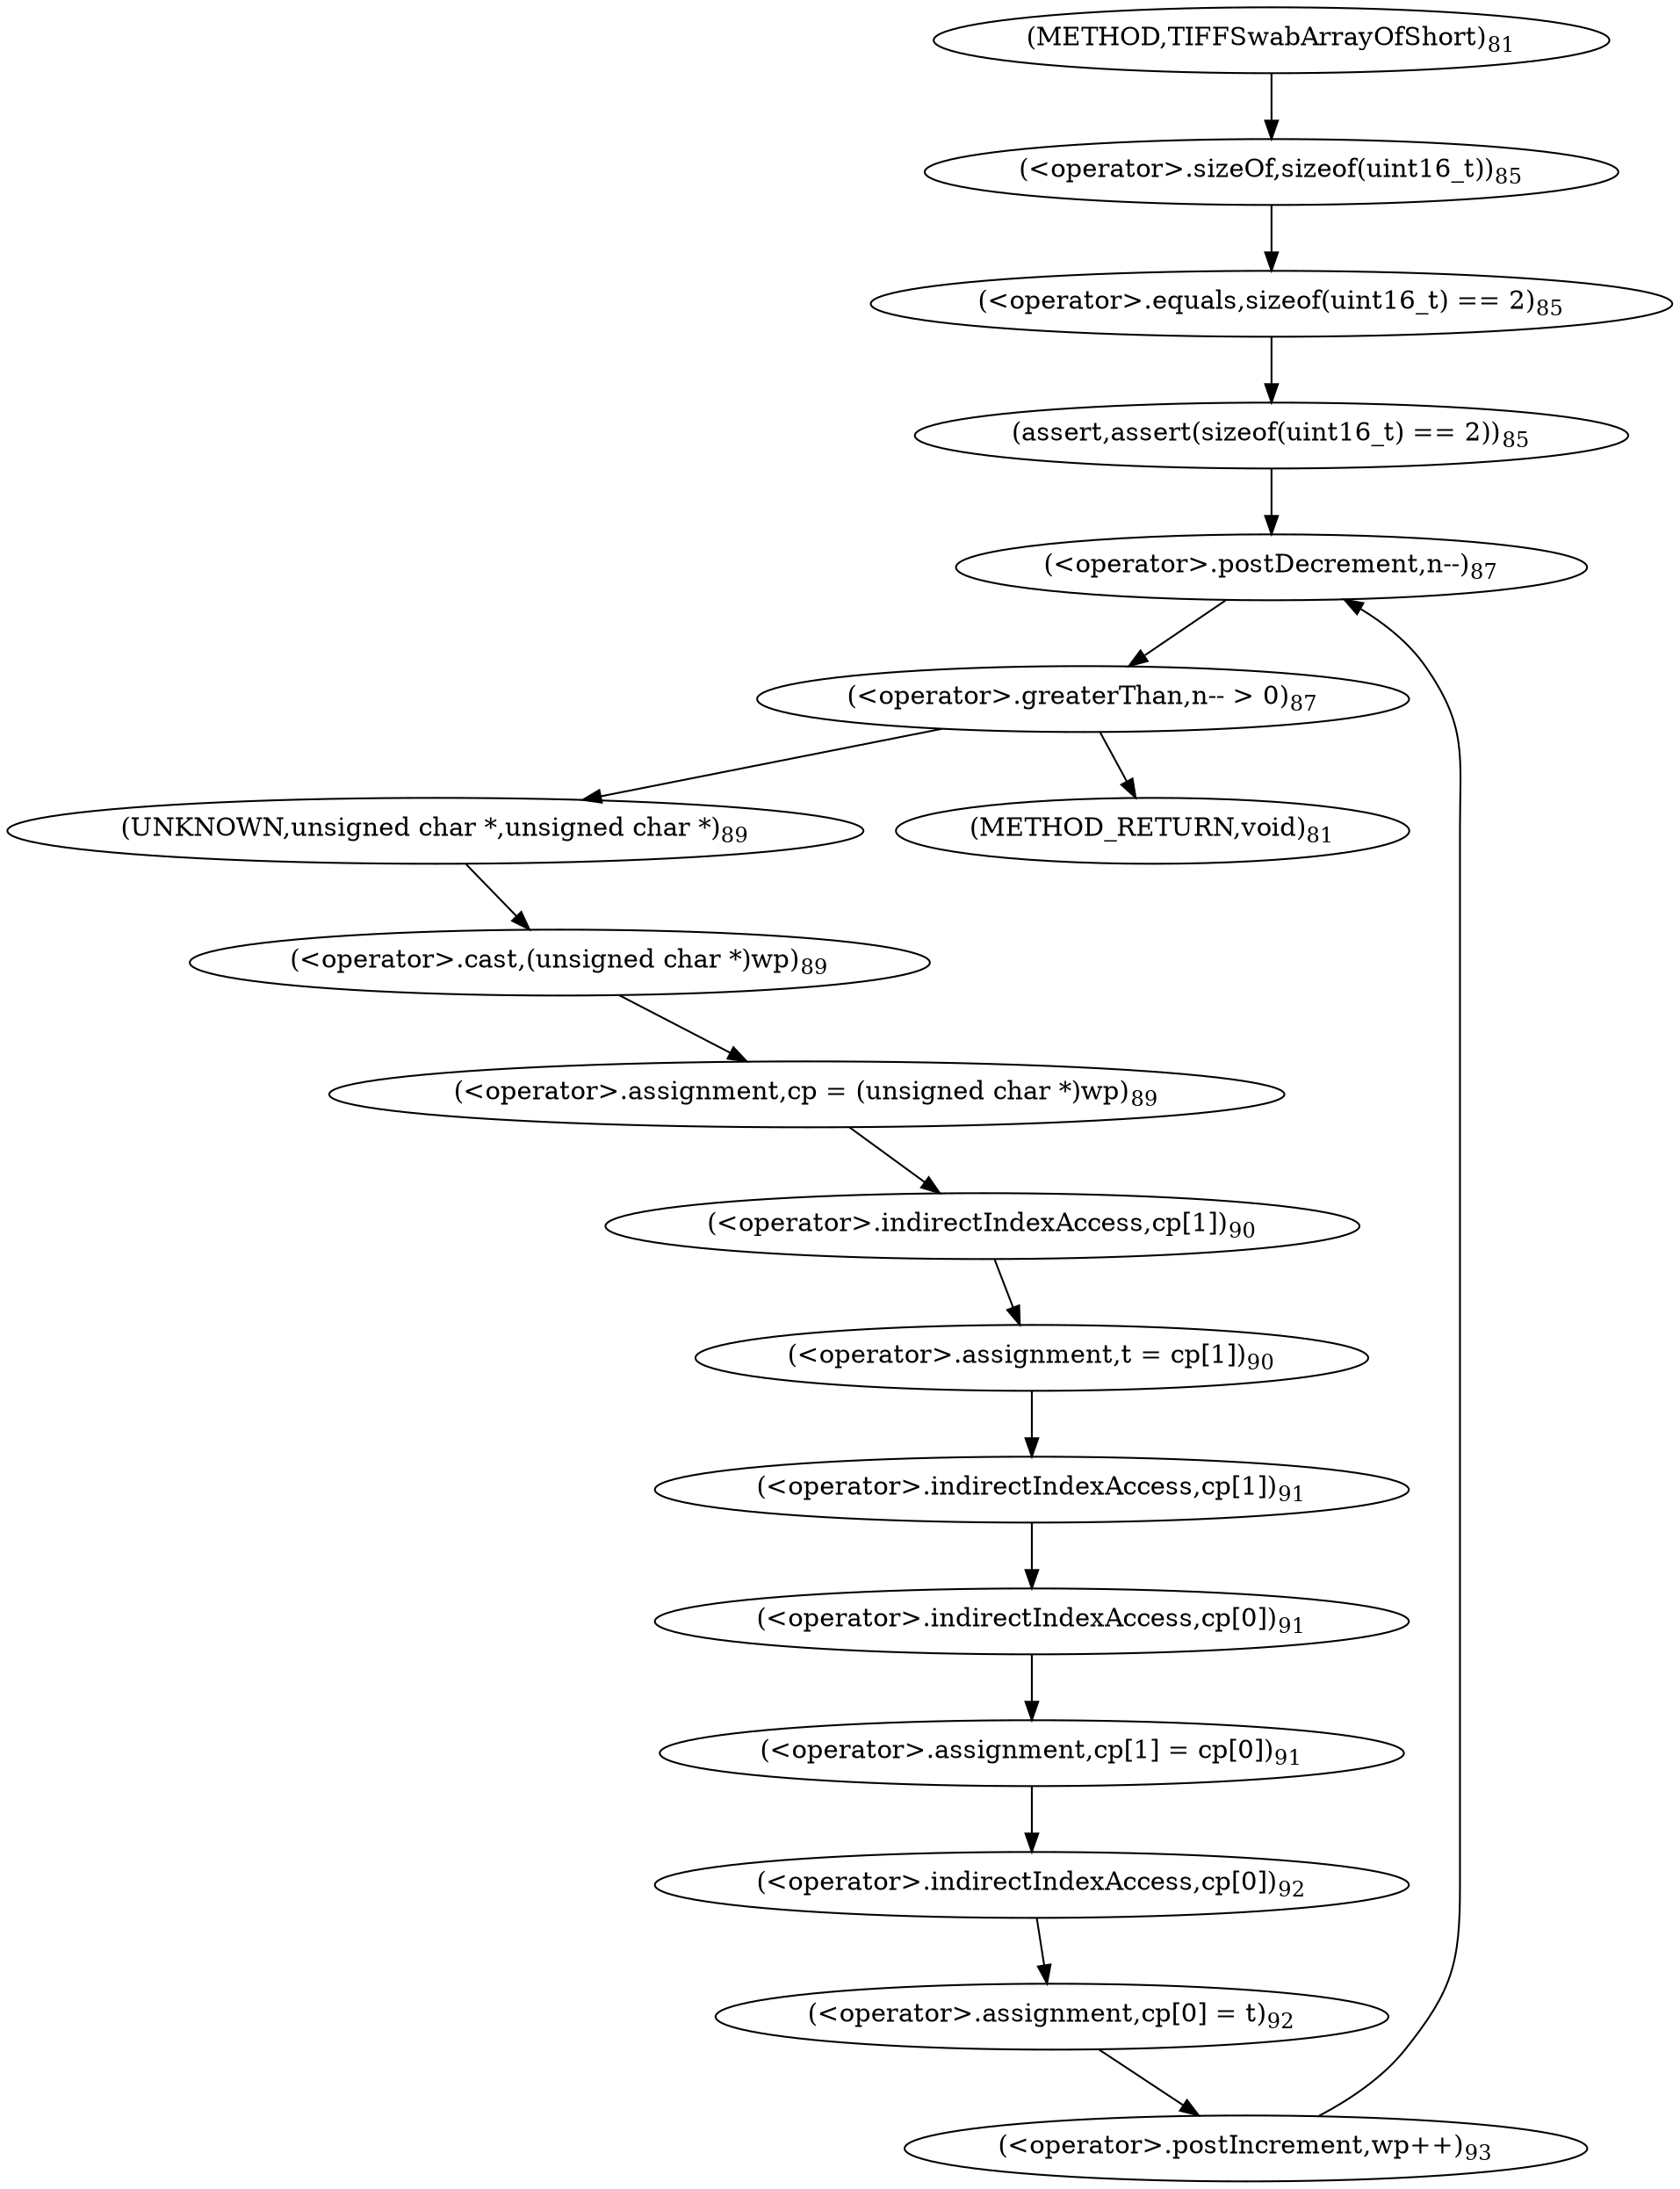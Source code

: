 digraph "TIFFSwabArrayOfShort" {  
"34454" [label = <(assert,assert(sizeof(uint16_t) == 2))<SUB>85</SUB>> ]
"34455" [label = <(&lt;operator&gt;.equals,sizeof(uint16_t) == 2)<SUB>85</SUB>> ]
"34460" [label = <(&lt;operator&gt;.greaterThan,n-- &gt; 0)<SUB>87</SUB>> ]
"34456" [label = <(&lt;operator&gt;.sizeOf,sizeof(uint16_t))<SUB>85</SUB>> ]
"34461" [label = <(&lt;operator&gt;.postDecrement,n--)<SUB>87</SUB>> ]
"34465" [label = <(&lt;operator&gt;.assignment,cp = (unsigned char *)wp)<SUB>89</SUB>> ]
"34470" [label = <(&lt;operator&gt;.assignment,t = cp[1])<SUB>90</SUB>> ]
"34475" [label = <(&lt;operator&gt;.assignment,cp[1] = cp[0])<SUB>91</SUB>> ]
"34482" [label = <(&lt;operator&gt;.assignment,cp[0] = t)<SUB>92</SUB>> ]
"34487" [label = <(&lt;operator&gt;.postIncrement,wp++)<SUB>93</SUB>> ]
"34467" [label = <(&lt;operator&gt;.cast,(unsigned char *)wp)<SUB>89</SUB>> ]
"34472" [label = <(&lt;operator&gt;.indirectIndexAccess,cp[1])<SUB>90</SUB>> ]
"34476" [label = <(&lt;operator&gt;.indirectIndexAccess,cp[1])<SUB>91</SUB>> ]
"34479" [label = <(&lt;operator&gt;.indirectIndexAccess,cp[0])<SUB>91</SUB>> ]
"34483" [label = <(&lt;operator&gt;.indirectIndexAccess,cp[0])<SUB>92</SUB>> ]
"34468" [label = <(UNKNOWN,unsigned char *,unsigned char *)<SUB>89</SUB>> ]
"34448" [label = <(METHOD,TIFFSwabArrayOfShort)<SUB>81</SUB>> ]
"34489" [label = <(METHOD_RETURN,void)<SUB>81</SUB>> ]
  "34454" -> "34461" 
  "34455" -> "34454" 
  "34460" -> "34489" 
  "34460" -> "34468" 
  "34456" -> "34455" 
  "34461" -> "34460" 
  "34465" -> "34472" 
  "34470" -> "34476" 
  "34475" -> "34483" 
  "34482" -> "34487" 
  "34487" -> "34461" 
  "34467" -> "34465" 
  "34472" -> "34470" 
  "34476" -> "34479" 
  "34479" -> "34475" 
  "34483" -> "34482" 
  "34468" -> "34467" 
  "34448" -> "34456" 
}
